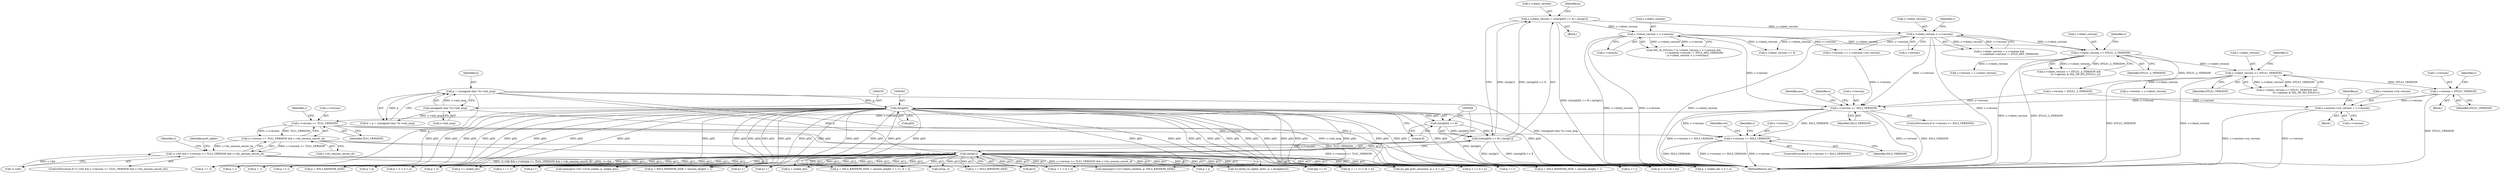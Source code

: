 digraph "0_openssl_a004e72b95835136d3f1ea90517f706c24c03da7@pointer" {
"1000709" [label="(Call,s->version = DTLS1_VERSION)"];
"1000697" [label="(Call,s->client_version <= DTLS1_VERSION)"];
"1000653" [label="(Call,s->client_version <= DTLS1_2_VERSION)"];
"1000294" [label="(Call,s->client_version < s->version)"];
"1000255" [label="(Call,s->client_version = (((int)p[0]) << 8) | (int)p[1])"];
"1000259" [label="(Call,(((int)p[0]) << 8) | (int)p[1])"];
"1000260" [label="(Call,((int)p[0]) << 8)"];
"1000261" [label="(Call,(int)p[0])"];
"1000232" [label="(Call,p = (unsigned char *)s->init_msg)"];
"1000234" [label="(Call,(unsigned char *)s->init_msg)"];
"1000267" [label="(Call,(int)p[1])"];
"1000280" [label="(Call,s->client_version > s->version)"];
"1000735" [label="(Call,s->session->ssl_version = s->version)"];
"1000972" [label="(Call,s->version >= SSL3_VERSION)"];
"1001018" [label="(Call,s->version >= TLS1_VERSION)"];
"1001017" [label="(Call,s->version >= TLS1_VERSION && s->tls_session_secret_cb)"];
"1001012" [label="(Call,!s->hit && s->version >= TLS1_VERSION && s->tls_session_secret_cb)"];
"1001650" [label="(Call,s->version >= SSL3_VERSION)"];
"1000281" [label="(Call,s->client_version)"];
"1000697" [label="(Call,s->client_version <= DTLS1_VERSION)"];
"1000272" [label="(Call,p += 2)"];
"1000710" [label="(Call,s->version)"];
"1001649" [label="(ControlStructure,if (s->version >= SSL3_VERSION))"];
"1000705" [label="(Identifier,s)"];
"1000708" [label="(Block,)"];
"1000267" [label="(Call,(int)p[1])"];
"1001011" [label="(ControlStructure,if (!s->hit && s->version >= TLS1_VERSION && s->tls_session_secret_cb))"];
"1000266" [label="(Literal,8)"];
"1000572" [label="(Call,memcpy(s->d1->rcvd_cookie, p, cookie_len))"];
"1000351" [label="(Call,p + SSL3_RANDOM_SIZE + session_length + 1)"];
"1001659" [label="(Identifier,s)"];
"1000471" [label="(Call,s->version == s->session->ssl_version)"];
"1001694" [label="(MethodReturn,int)"];
"1000280" [label="(Call,s->client_version > s->version)"];
"1001650" [label="(Call,s->version >= SSL3_VERSION)"];
"1001017" [label="(Call,s->version >= TLS1_VERSION && s->tls_session_secret_cb)"];
"1000956" [label="(Call,p += i)"];
"1000145" [label="(Block,)"];
"1000276" [label="(Call,SSL_IS_DTLS(s) ? (s->client_version > s->version &&\n                          s->method->version != DTLS_ANY_VERSION)\n        : (s->client_version < s->version))"];
"1000746" [label="(Call,p + 2)"];
"1001018" [label="(Call,s->version >= TLS1_VERSION)"];
"1000236" [label="(Call,s->init_msg)"];
"1000393" [label="(Call,p += SSL3_RANDOM_SIZE)"];
"1001654" [label="(Identifier,SSL3_VERSION)"];
"1000971" [label="(ControlStructure,if (s->version >= SSL3_VERSION))"];
"1000696" [label="(Call,s->client_version <= DTLS1_VERSION &&\n                       !(s->options & SSL_OP_NO_DTLSv1))"];
"1000804" [label="(Call,p += i)"];
"1000385" [label="(Call,memcpy(s->s3->client_random, p, SSL3_RANDOM_SIZE))"];
"1000918" [label="(Call,p++)"];
"1000350" [label="(Call,p + SSL3_RANDOM_SIZE + session_length + 1 >= d + n)"];
"1000760" [label="(Call,n2s(p, i))"];
"1000661" [label="(Identifier,s)"];
"1000259" [label="(Call,(((int)p[0]) << 8) | (int)p[1])"];
"1000922" [label="(Call,p + i)"];
"1000510" [label="(Call,p + 1)"];
"1000261" [label="(Call,(int)p[0])"];
"1000346" [label="(Call,p + SSL3_RANDOM_SIZE)"];
"1000284" [label="(Call,s->version)"];
"1000650" [label="(Block,)"];
"1000233" [label="(Identifier,p)"];
"1000232" [label="(Call,p = (unsigned char *)s->init_msg)"];
"1000936" [label="(Call,q = p)"];
"1000657" [label="(Identifier,DTLS1_2_VERSION)"];
"1001012" [label="(Call,!s->hit && s->version >= TLS1_VERSION && s->tls_session_secret_cb)"];
"1000260" [label="(Call,((int)p[0]) << 8)"];
"1000745" [label="(Call,p + 2 > d + n)"];
"1000652" [label="(Call,s->client_version <= DTLS1_2_VERSION &&\n                !(s->options & SSL_OP_NO_DTLSv1_2))"];
"1000683" [label="(Call,s->version = s->client_version)"];
"1000298" [label="(Call,s->version)"];
"1001024" [label="(Identifier,s)"];
"1000639" [label="(Call,p += cookie_len)"];
"1000263" [label="(Call,p[0])"];
"1000724" [label="(Call,s->version = s->client_version)"];
"1000295" [label="(Call,s->client_version)"];
"1000234" [label="(Call,(unsigned char *)s->init_msg)"];
"1000269" [label="(Call,p[1])"];
"1000255" [label="(Call,s->client_version = (((int)p[0]) << 8) | (int)p[1])"];
"1000256" [label="(Call,s->client_version)"];
"1000279" [label="(Call,s->client_version > s->version &&\n                          s->method->version != DTLS_ANY_VERSION)"];
"1000459" [label="(Call,ssl_get_prev_session(s, p, j, d + n))"];
"1000735" [label="(Call,s->session->ssl_version = s->version)"];
"1000501" [label="(Call,p += j)"];
"1001022" [label="(Identifier,TLS1_VERSION)"];
"1000921" [label="(Call,(p + i) > (d + n))"];
"1001159" [label="(Identifier,s)"];
"1000654" [label="(Call,s->client_version)"];
"1000972" [label="(Call,s->version >= SSL3_VERSION)"];
"1000698" [label="(Call,s->client_version)"];
"1000308" [label="(Call,s->client_version >> 8)"];
"1000973" [label="(Call,s->version)"];
"1000741" [label="(Call,s->version)"];
"1000530" [label="(Call,p + cookie_len > d + n)"];
"1000665" [label="(Call,s->version = DTLS1_2_VERSION)"];
"1000995" [label="(Identifier,pos)"];
"1000509" [label="(Call,p + 1 > d + n)"];
"1000653" [label="(Call,s->client_version <= DTLS1_2_VERSION)"];
"1000403" [label="(Call,p + j)"];
"1000701" [label="(Identifier,DTLS1_VERSION)"];
"1000795" [label="(Call,ssl_bytes_to_cipher_list(s, p, i, &(ciphers)))"];
"1000950" [label="(Call,p[j] == 0)"];
"1000776" [label="(Call,(p + i + 1) > (d + n))"];
"1000399" [label="(Call,p++)"];
"1000372" [label="(Call,p + SSL3_RANDOM_SIZE + session_length + 1)"];
"1000531" [label="(Call,p + cookie_len)"];
"1001651" [label="(Call,s->version)"];
"1000294" [label="(Call,s->client_version < s->version)"];
"1000981" [label="(Identifier,s)"];
"1000736" [label="(Call,s->session->ssl_version)"];
"1000777" [label="(Call,p + i + 1)"];
"1000273" [label="(Identifier,p)"];
"1000713" [label="(Identifier,DTLS1_VERSION)"];
"1001023" [label="(Call,s->tls_session_secret_cb)"];
"1000527" [label="(Call,p++)"];
"1000290" [label="(Identifier,s)"];
"1001667" [label="(Identifier,ret)"];
"1000230" [label="(Call,d = p = (unsigned char *)s->init_msg)"];
"1001029" [label="(Identifier,pref_cipher)"];
"1000747" [label="(Identifier,p)"];
"1000716" [label="(Identifier,s)"];
"1001019" [label="(Call,s->version)"];
"1000976" [label="(Identifier,SSL3_VERSION)"];
"1001013" [label="(Call,!s->hit)"];
"1000402" [label="(Call,p + j > d + n)"];
"1000709" [label="(Call,s->version = DTLS1_VERSION)"];
"1000709" -> "1000708"  [label="AST: "];
"1000709" -> "1000713"  [label="CFG: "];
"1000710" -> "1000709"  [label="AST: "];
"1000713" -> "1000709"  [label="AST: "];
"1000716" -> "1000709"  [label="CFG: "];
"1000709" -> "1001694"  [label="DDG: DTLS1_VERSION"];
"1000697" -> "1000709"  [label="DDG: DTLS1_VERSION"];
"1000709" -> "1000735"  [label="DDG: s->version"];
"1000709" -> "1000972"  [label="DDG: s->version"];
"1000697" -> "1000696"  [label="AST: "];
"1000697" -> "1000701"  [label="CFG: "];
"1000698" -> "1000697"  [label="AST: "];
"1000701" -> "1000697"  [label="AST: "];
"1000705" -> "1000697"  [label="CFG: "];
"1000696" -> "1000697"  [label="CFG: "];
"1000697" -> "1001694"  [label="DDG: DTLS1_VERSION"];
"1000697" -> "1001694"  [label="DDG: s->client_version"];
"1000697" -> "1000696"  [label="DDG: s->client_version"];
"1000697" -> "1000696"  [label="DDG: DTLS1_VERSION"];
"1000653" -> "1000697"  [label="DDG: s->client_version"];
"1000697" -> "1000724"  [label="DDG: s->client_version"];
"1000653" -> "1000652"  [label="AST: "];
"1000653" -> "1000657"  [label="CFG: "];
"1000654" -> "1000653"  [label="AST: "];
"1000657" -> "1000653"  [label="AST: "];
"1000661" -> "1000653"  [label="CFG: "];
"1000652" -> "1000653"  [label="CFG: "];
"1000653" -> "1001694"  [label="DDG: DTLS1_2_VERSION"];
"1000653" -> "1001694"  [label="DDG: s->client_version"];
"1000653" -> "1000652"  [label="DDG: s->client_version"];
"1000653" -> "1000652"  [label="DDG: DTLS1_2_VERSION"];
"1000294" -> "1000653"  [label="DDG: s->client_version"];
"1000280" -> "1000653"  [label="DDG: s->client_version"];
"1000653" -> "1000665"  [label="DDG: DTLS1_2_VERSION"];
"1000653" -> "1000683"  [label="DDG: s->client_version"];
"1000294" -> "1000276"  [label="AST: "];
"1000294" -> "1000298"  [label="CFG: "];
"1000295" -> "1000294"  [label="AST: "];
"1000298" -> "1000294"  [label="AST: "];
"1000276" -> "1000294"  [label="CFG: "];
"1000294" -> "1001694"  [label="DDG: s->version"];
"1000294" -> "1001694"  [label="DDG: s->client_version"];
"1000294" -> "1000276"  [label="DDG: s->client_version"];
"1000294" -> "1000276"  [label="DDG: s->version"];
"1000255" -> "1000294"  [label="DDG: s->client_version"];
"1000294" -> "1000308"  [label="DDG: s->client_version"];
"1000294" -> "1000471"  [label="DDG: s->version"];
"1000294" -> "1000972"  [label="DDG: s->version"];
"1000255" -> "1000145"  [label="AST: "];
"1000255" -> "1000259"  [label="CFG: "];
"1000256" -> "1000255"  [label="AST: "];
"1000259" -> "1000255"  [label="AST: "];
"1000273" -> "1000255"  [label="CFG: "];
"1000255" -> "1001694"  [label="DDG: (((int)p[0]) << 8) | (int)p[1]"];
"1000259" -> "1000255"  [label="DDG: ((int)p[0]) << 8"];
"1000259" -> "1000255"  [label="DDG: (int)p[1]"];
"1000255" -> "1000280"  [label="DDG: s->client_version"];
"1000259" -> "1000267"  [label="CFG: "];
"1000260" -> "1000259"  [label="AST: "];
"1000267" -> "1000259"  [label="AST: "];
"1000259" -> "1001694"  [label="DDG: ((int)p[0]) << 8"];
"1000259" -> "1001694"  [label="DDG: (int)p[1]"];
"1000260" -> "1000259"  [label="DDG: (int)p[0]"];
"1000260" -> "1000259"  [label="DDG: 8"];
"1000267" -> "1000259"  [label="DDG: p[1]"];
"1000260" -> "1000266"  [label="CFG: "];
"1000261" -> "1000260"  [label="AST: "];
"1000266" -> "1000260"  [label="AST: "];
"1000268" -> "1000260"  [label="CFG: "];
"1000260" -> "1001694"  [label="DDG: (int)p[0]"];
"1000261" -> "1000260"  [label="DDG: p[0]"];
"1000261" -> "1000263"  [label="CFG: "];
"1000262" -> "1000261"  [label="AST: "];
"1000263" -> "1000261"  [label="AST: "];
"1000266" -> "1000261"  [label="CFG: "];
"1000261" -> "1001694"  [label="DDG: p[0]"];
"1000232" -> "1000261"  [label="DDG: p"];
"1000261" -> "1000272"  [label="DDG: p[0]"];
"1000261" -> "1000346"  [label="DDG: p[0]"];
"1000261" -> "1000350"  [label="DDG: p[0]"];
"1000261" -> "1000351"  [label="DDG: p[0]"];
"1000261" -> "1000372"  [label="DDG: p[0]"];
"1000261" -> "1000385"  [label="DDG: p[0]"];
"1000261" -> "1000393"  [label="DDG: p[0]"];
"1000261" -> "1000399"  [label="DDG: p[0]"];
"1000261" -> "1000402"  [label="DDG: p[0]"];
"1000261" -> "1000403"  [label="DDG: p[0]"];
"1000261" -> "1000459"  [label="DDG: p[0]"];
"1000261" -> "1000501"  [label="DDG: p[0]"];
"1000261" -> "1000509"  [label="DDG: p[0]"];
"1000261" -> "1000510"  [label="DDG: p[0]"];
"1000261" -> "1000527"  [label="DDG: p[0]"];
"1000261" -> "1000530"  [label="DDG: p[0]"];
"1000261" -> "1000531"  [label="DDG: p[0]"];
"1000261" -> "1000572"  [label="DDG: p[0]"];
"1000261" -> "1000639"  [label="DDG: p[0]"];
"1000261" -> "1000745"  [label="DDG: p[0]"];
"1000261" -> "1000746"  [label="DDG: p[0]"];
"1000261" -> "1000760"  [label="DDG: p[0]"];
"1000261" -> "1000776"  [label="DDG: p[0]"];
"1000261" -> "1000777"  [label="DDG: p[0]"];
"1000261" -> "1000795"  [label="DDG: p[0]"];
"1000261" -> "1000804"  [label="DDG: p[0]"];
"1000261" -> "1000918"  [label="DDG: p[0]"];
"1000261" -> "1000921"  [label="DDG: p[0]"];
"1000261" -> "1000922"  [label="DDG: p[0]"];
"1000261" -> "1000936"  [label="DDG: p[0]"];
"1000261" -> "1000950"  [label="DDG: p[0]"];
"1000261" -> "1000956"  [label="DDG: p[0]"];
"1000232" -> "1000230"  [label="AST: "];
"1000232" -> "1000234"  [label="CFG: "];
"1000233" -> "1000232"  [label="AST: "];
"1000234" -> "1000232"  [label="AST: "];
"1000230" -> "1000232"  [label="CFG: "];
"1000232" -> "1001694"  [label="DDG: p"];
"1000232" -> "1001694"  [label="DDG: (unsigned char *)s->init_msg"];
"1000232" -> "1000230"  [label="DDG: p"];
"1000234" -> "1000232"  [label="DDG: s->init_msg"];
"1000232" -> "1000267"  [label="DDG: p"];
"1000232" -> "1000272"  [label="DDG: p"];
"1000234" -> "1000236"  [label="CFG: "];
"1000235" -> "1000234"  [label="AST: "];
"1000236" -> "1000234"  [label="AST: "];
"1000234" -> "1001694"  [label="DDG: s->init_msg"];
"1000234" -> "1000230"  [label="DDG: s->init_msg"];
"1000267" -> "1000269"  [label="CFG: "];
"1000268" -> "1000267"  [label="AST: "];
"1000269" -> "1000267"  [label="AST: "];
"1000267" -> "1001694"  [label="DDG: p[1]"];
"1000267" -> "1000272"  [label="DDG: p[1]"];
"1000267" -> "1000346"  [label="DDG: p[1]"];
"1000267" -> "1000350"  [label="DDG: p[1]"];
"1000267" -> "1000351"  [label="DDG: p[1]"];
"1000267" -> "1000372"  [label="DDG: p[1]"];
"1000267" -> "1000385"  [label="DDG: p[1]"];
"1000267" -> "1000393"  [label="DDG: p[1]"];
"1000267" -> "1000399"  [label="DDG: p[1]"];
"1000267" -> "1000402"  [label="DDG: p[1]"];
"1000267" -> "1000403"  [label="DDG: p[1]"];
"1000267" -> "1000459"  [label="DDG: p[1]"];
"1000267" -> "1000501"  [label="DDG: p[1]"];
"1000267" -> "1000509"  [label="DDG: p[1]"];
"1000267" -> "1000510"  [label="DDG: p[1]"];
"1000267" -> "1000527"  [label="DDG: p[1]"];
"1000267" -> "1000530"  [label="DDG: p[1]"];
"1000267" -> "1000531"  [label="DDG: p[1]"];
"1000267" -> "1000572"  [label="DDG: p[1]"];
"1000267" -> "1000639"  [label="DDG: p[1]"];
"1000267" -> "1000745"  [label="DDG: p[1]"];
"1000267" -> "1000746"  [label="DDG: p[1]"];
"1000267" -> "1000760"  [label="DDG: p[1]"];
"1000267" -> "1000776"  [label="DDG: p[1]"];
"1000267" -> "1000777"  [label="DDG: p[1]"];
"1000267" -> "1000795"  [label="DDG: p[1]"];
"1000267" -> "1000804"  [label="DDG: p[1]"];
"1000267" -> "1000918"  [label="DDG: p[1]"];
"1000267" -> "1000921"  [label="DDG: p[1]"];
"1000267" -> "1000922"  [label="DDG: p[1]"];
"1000267" -> "1000936"  [label="DDG: p[1]"];
"1000267" -> "1000950"  [label="DDG: p[1]"];
"1000267" -> "1000956"  [label="DDG: p[1]"];
"1000280" -> "1000279"  [label="AST: "];
"1000280" -> "1000284"  [label="CFG: "];
"1000281" -> "1000280"  [label="AST: "];
"1000284" -> "1000280"  [label="AST: "];
"1000290" -> "1000280"  [label="CFG: "];
"1000279" -> "1000280"  [label="CFG: "];
"1000280" -> "1001694"  [label="DDG: s->version"];
"1000280" -> "1001694"  [label="DDG: s->client_version"];
"1000280" -> "1000279"  [label="DDG: s->client_version"];
"1000280" -> "1000279"  [label="DDG: s->version"];
"1000280" -> "1000308"  [label="DDG: s->client_version"];
"1000280" -> "1000471"  [label="DDG: s->version"];
"1000280" -> "1000972"  [label="DDG: s->version"];
"1000735" -> "1000650"  [label="AST: "];
"1000735" -> "1000741"  [label="CFG: "];
"1000736" -> "1000735"  [label="AST: "];
"1000741" -> "1000735"  [label="AST: "];
"1000747" -> "1000735"  [label="CFG: "];
"1000735" -> "1001694"  [label="DDG: s->version"];
"1000735" -> "1001694"  [label="DDG: s->session->ssl_version"];
"1000665" -> "1000735"  [label="DDG: s->version"];
"1000972" -> "1000971"  [label="AST: "];
"1000972" -> "1000976"  [label="CFG: "];
"1000973" -> "1000972"  [label="AST: "];
"1000976" -> "1000972"  [label="AST: "];
"1000981" -> "1000972"  [label="CFG: "];
"1000995" -> "1000972"  [label="CFG: "];
"1000972" -> "1001694"  [label="DDG: s->version >= SSL3_VERSION"];
"1000972" -> "1001694"  [label="DDG: s->version"];
"1000972" -> "1001694"  [label="DDG: SSL3_VERSION"];
"1000471" -> "1000972"  [label="DDG: s->version"];
"1000665" -> "1000972"  [label="DDG: s->version"];
"1000972" -> "1001018"  [label="DDG: s->version"];
"1000972" -> "1001650"  [label="DDG: s->version"];
"1000972" -> "1001650"  [label="DDG: SSL3_VERSION"];
"1001018" -> "1001017"  [label="AST: "];
"1001018" -> "1001022"  [label="CFG: "];
"1001019" -> "1001018"  [label="AST: "];
"1001022" -> "1001018"  [label="AST: "];
"1001024" -> "1001018"  [label="CFG: "];
"1001017" -> "1001018"  [label="CFG: "];
"1001018" -> "1001694"  [label="DDG: s->version"];
"1001018" -> "1001694"  [label="DDG: TLS1_VERSION"];
"1001018" -> "1001017"  [label="DDG: s->version"];
"1001018" -> "1001017"  [label="DDG: TLS1_VERSION"];
"1001018" -> "1001650"  [label="DDG: s->version"];
"1001017" -> "1001012"  [label="AST: "];
"1001017" -> "1001023"  [label="CFG: "];
"1001023" -> "1001017"  [label="AST: "];
"1001012" -> "1001017"  [label="CFG: "];
"1001017" -> "1001694"  [label="DDG: s->version >= TLS1_VERSION"];
"1001017" -> "1001694"  [label="DDG: s->tls_session_secret_cb"];
"1001017" -> "1001012"  [label="DDG: s->version >= TLS1_VERSION"];
"1001017" -> "1001012"  [label="DDG: s->tls_session_secret_cb"];
"1001012" -> "1001011"  [label="AST: "];
"1001012" -> "1001013"  [label="CFG: "];
"1001013" -> "1001012"  [label="AST: "];
"1001029" -> "1001012"  [label="CFG: "];
"1001159" -> "1001012"  [label="CFG: "];
"1001012" -> "1001694"  [label="DDG: !s->hit && s->version >= TLS1_VERSION && s->tls_session_secret_cb"];
"1001012" -> "1001694"  [label="DDG: !s->hit"];
"1001012" -> "1001694"  [label="DDG: s->version >= TLS1_VERSION && s->tls_session_secret_cb"];
"1001013" -> "1001012"  [label="DDG: s->hit"];
"1001650" -> "1001649"  [label="AST: "];
"1001650" -> "1001654"  [label="CFG: "];
"1001651" -> "1001650"  [label="AST: "];
"1001654" -> "1001650"  [label="AST: "];
"1001659" -> "1001650"  [label="CFG: "];
"1001667" -> "1001650"  [label="CFG: "];
"1001650" -> "1001694"  [label="DDG: s->version"];
"1001650" -> "1001694"  [label="DDG: SSL3_VERSION"];
"1001650" -> "1001694"  [label="DDG: s->version >= SSL3_VERSION"];
}
